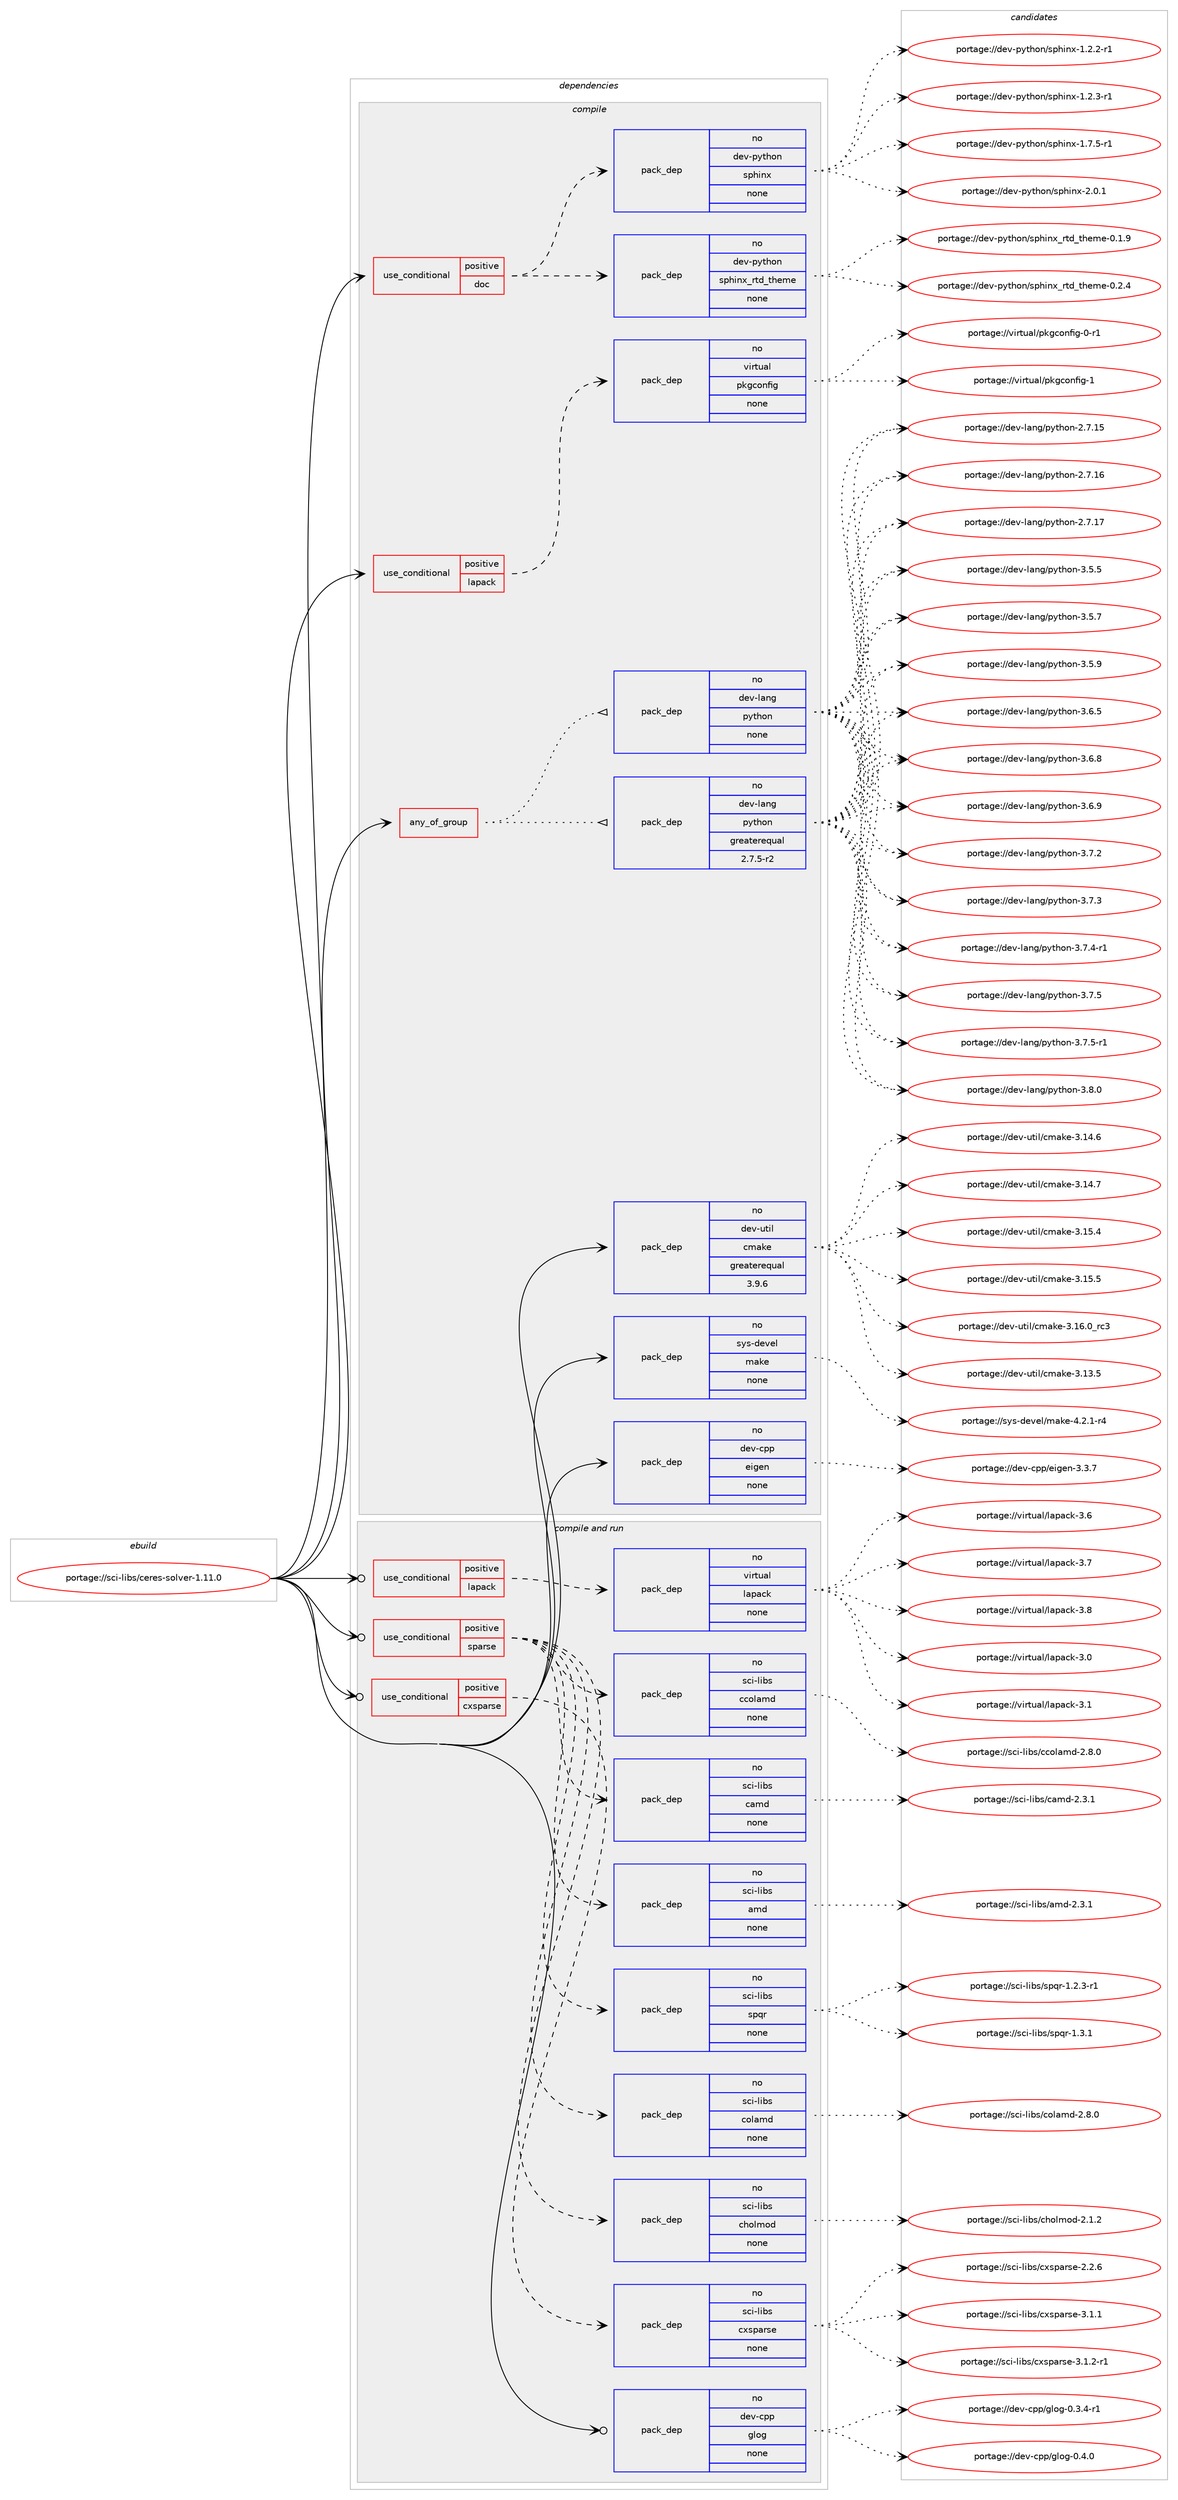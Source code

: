 digraph prolog {

# *************
# Graph options
# *************

newrank=true;
concentrate=true;
compound=true;
graph [rankdir=LR,fontname=Helvetica,fontsize=10,ranksep=1.5];#, ranksep=2.5, nodesep=0.2];
edge  [arrowhead=vee];
node  [fontname=Helvetica,fontsize=10];

# **********
# The ebuild
# **********

subgraph cluster_leftcol {
color=gray;
rank=same;
label=<<i>ebuild</i>>;
id [label="portage://sci-libs/ceres-solver-1.11.0", color=red, width=4, href="../sci-libs/ceres-solver-1.11.0.svg"];
}

# ****************
# The dependencies
# ****************

subgraph cluster_midcol {
color=gray;
label=<<i>dependencies</i>>;
subgraph cluster_compile {
fillcolor="#eeeeee";
style=filled;
label=<<i>compile</i>>;
subgraph any6392 {
dependency388980 [label=<<TABLE BORDER="0" CELLBORDER="1" CELLSPACING="0" CELLPADDING="4"><TR><TD CELLPADDING="10">any_of_group</TD></TR></TABLE>>, shape=none, color=red];subgraph pack286172 {
dependency388981 [label=<<TABLE BORDER="0" CELLBORDER="1" CELLSPACING="0" CELLPADDING="4" WIDTH="220"><TR><TD ROWSPAN="6" CELLPADDING="30">pack_dep</TD></TR><TR><TD WIDTH="110">no</TD></TR><TR><TD>dev-lang</TD></TR><TR><TD>python</TD></TR><TR><TD>none</TD></TR><TR><TD></TD></TR></TABLE>>, shape=none, color=blue];
}
dependency388980:e -> dependency388981:w [weight=20,style="dotted",arrowhead="oinv"];
subgraph pack286173 {
dependency388982 [label=<<TABLE BORDER="0" CELLBORDER="1" CELLSPACING="0" CELLPADDING="4" WIDTH="220"><TR><TD ROWSPAN="6" CELLPADDING="30">pack_dep</TD></TR><TR><TD WIDTH="110">no</TD></TR><TR><TD>dev-lang</TD></TR><TR><TD>python</TD></TR><TR><TD>greaterequal</TD></TR><TR><TD>2.7.5-r2</TD></TR></TABLE>>, shape=none, color=blue];
}
dependency388980:e -> dependency388982:w [weight=20,style="dotted",arrowhead="oinv"];
}
id:e -> dependency388980:w [weight=20,style="solid",arrowhead="vee"];
subgraph cond96212 {
dependency388983 [label=<<TABLE BORDER="0" CELLBORDER="1" CELLSPACING="0" CELLPADDING="4"><TR><TD ROWSPAN="3" CELLPADDING="10">use_conditional</TD></TR><TR><TD>positive</TD></TR><TR><TD>doc</TD></TR></TABLE>>, shape=none, color=red];
subgraph pack286174 {
dependency388984 [label=<<TABLE BORDER="0" CELLBORDER="1" CELLSPACING="0" CELLPADDING="4" WIDTH="220"><TR><TD ROWSPAN="6" CELLPADDING="30">pack_dep</TD></TR><TR><TD WIDTH="110">no</TD></TR><TR><TD>dev-python</TD></TR><TR><TD>sphinx</TD></TR><TR><TD>none</TD></TR><TR><TD></TD></TR></TABLE>>, shape=none, color=blue];
}
dependency388983:e -> dependency388984:w [weight=20,style="dashed",arrowhead="vee"];
subgraph pack286175 {
dependency388985 [label=<<TABLE BORDER="0" CELLBORDER="1" CELLSPACING="0" CELLPADDING="4" WIDTH="220"><TR><TD ROWSPAN="6" CELLPADDING="30">pack_dep</TD></TR><TR><TD WIDTH="110">no</TD></TR><TR><TD>dev-python</TD></TR><TR><TD>sphinx_rtd_theme</TD></TR><TR><TD>none</TD></TR><TR><TD></TD></TR></TABLE>>, shape=none, color=blue];
}
dependency388983:e -> dependency388985:w [weight=20,style="dashed",arrowhead="vee"];
}
id:e -> dependency388983:w [weight=20,style="solid",arrowhead="vee"];
subgraph cond96213 {
dependency388986 [label=<<TABLE BORDER="0" CELLBORDER="1" CELLSPACING="0" CELLPADDING="4"><TR><TD ROWSPAN="3" CELLPADDING="10">use_conditional</TD></TR><TR><TD>positive</TD></TR><TR><TD>lapack</TD></TR></TABLE>>, shape=none, color=red];
subgraph pack286176 {
dependency388987 [label=<<TABLE BORDER="0" CELLBORDER="1" CELLSPACING="0" CELLPADDING="4" WIDTH="220"><TR><TD ROWSPAN="6" CELLPADDING="30">pack_dep</TD></TR><TR><TD WIDTH="110">no</TD></TR><TR><TD>virtual</TD></TR><TR><TD>pkgconfig</TD></TR><TR><TD>none</TD></TR><TR><TD></TD></TR></TABLE>>, shape=none, color=blue];
}
dependency388986:e -> dependency388987:w [weight=20,style="dashed",arrowhead="vee"];
}
id:e -> dependency388986:w [weight=20,style="solid",arrowhead="vee"];
subgraph pack286177 {
dependency388988 [label=<<TABLE BORDER="0" CELLBORDER="1" CELLSPACING="0" CELLPADDING="4" WIDTH="220"><TR><TD ROWSPAN="6" CELLPADDING="30">pack_dep</TD></TR><TR><TD WIDTH="110">no</TD></TR><TR><TD>dev-cpp</TD></TR><TR><TD>eigen</TD></TR><TR><TD>none</TD></TR><TR><TD></TD></TR></TABLE>>, shape=none, color=blue];
}
id:e -> dependency388988:w [weight=20,style="solid",arrowhead="vee"];
subgraph pack286178 {
dependency388989 [label=<<TABLE BORDER="0" CELLBORDER="1" CELLSPACING="0" CELLPADDING="4" WIDTH="220"><TR><TD ROWSPAN="6" CELLPADDING="30">pack_dep</TD></TR><TR><TD WIDTH="110">no</TD></TR><TR><TD>dev-util</TD></TR><TR><TD>cmake</TD></TR><TR><TD>greaterequal</TD></TR><TR><TD>3.9.6</TD></TR></TABLE>>, shape=none, color=blue];
}
id:e -> dependency388989:w [weight=20,style="solid",arrowhead="vee"];
subgraph pack286179 {
dependency388990 [label=<<TABLE BORDER="0" CELLBORDER="1" CELLSPACING="0" CELLPADDING="4" WIDTH="220"><TR><TD ROWSPAN="6" CELLPADDING="30">pack_dep</TD></TR><TR><TD WIDTH="110">no</TD></TR><TR><TD>sys-devel</TD></TR><TR><TD>make</TD></TR><TR><TD>none</TD></TR><TR><TD></TD></TR></TABLE>>, shape=none, color=blue];
}
id:e -> dependency388990:w [weight=20,style="solid",arrowhead="vee"];
}
subgraph cluster_compileandrun {
fillcolor="#eeeeee";
style=filled;
label=<<i>compile and run</i>>;
subgraph cond96214 {
dependency388991 [label=<<TABLE BORDER="0" CELLBORDER="1" CELLSPACING="0" CELLPADDING="4"><TR><TD ROWSPAN="3" CELLPADDING="10">use_conditional</TD></TR><TR><TD>positive</TD></TR><TR><TD>cxsparse</TD></TR></TABLE>>, shape=none, color=red];
subgraph pack286180 {
dependency388992 [label=<<TABLE BORDER="0" CELLBORDER="1" CELLSPACING="0" CELLPADDING="4" WIDTH="220"><TR><TD ROWSPAN="6" CELLPADDING="30">pack_dep</TD></TR><TR><TD WIDTH="110">no</TD></TR><TR><TD>sci-libs</TD></TR><TR><TD>cxsparse</TD></TR><TR><TD>none</TD></TR><TR><TD></TD></TR></TABLE>>, shape=none, color=blue];
}
dependency388991:e -> dependency388992:w [weight=20,style="dashed",arrowhead="vee"];
}
id:e -> dependency388991:w [weight=20,style="solid",arrowhead="odotvee"];
subgraph cond96215 {
dependency388993 [label=<<TABLE BORDER="0" CELLBORDER="1" CELLSPACING="0" CELLPADDING="4"><TR><TD ROWSPAN="3" CELLPADDING="10">use_conditional</TD></TR><TR><TD>positive</TD></TR><TR><TD>lapack</TD></TR></TABLE>>, shape=none, color=red];
subgraph pack286181 {
dependency388994 [label=<<TABLE BORDER="0" CELLBORDER="1" CELLSPACING="0" CELLPADDING="4" WIDTH="220"><TR><TD ROWSPAN="6" CELLPADDING="30">pack_dep</TD></TR><TR><TD WIDTH="110">no</TD></TR><TR><TD>virtual</TD></TR><TR><TD>lapack</TD></TR><TR><TD>none</TD></TR><TR><TD></TD></TR></TABLE>>, shape=none, color=blue];
}
dependency388993:e -> dependency388994:w [weight=20,style="dashed",arrowhead="vee"];
}
id:e -> dependency388993:w [weight=20,style="solid",arrowhead="odotvee"];
subgraph cond96216 {
dependency388995 [label=<<TABLE BORDER="0" CELLBORDER="1" CELLSPACING="0" CELLPADDING="4"><TR><TD ROWSPAN="3" CELLPADDING="10">use_conditional</TD></TR><TR><TD>positive</TD></TR><TR><TD>sparse</TD></TR></TABLE>>, shape=none, color=red];
subgraph pack286182 {
dependency388996 [label=<<TABLE BORDER="0" CELLBORDER="1" CELLSPACING="0" CELLPADDING="4" WIDTH="220"><TR><TD ROWSPAN="6" CELLPADDING="30">pack_dep</TD></TR><TR><TD WIDTH="110">no</TD></TR><TR><TD>sci-libs</TD></TR><TR><TD>amd</TD></TR><TR><TD>none</TD></TR><TR><TD></TD></TR></TABLE>>, shape=none, color=blue];
}
dependency388995:e -> dependency388996:w [weight=20,style="dashed",arrowhead="vee"];
subgraph pack286183 {
dependency388997 [label=<<TABLE BORDER="0" CELLBORDER="1" CELLSPACING="0" CELLPADDING="4" WIDTH="220"><TR><TD ROWSPAN="6" CELLPADDING="30">pack_dep</TD></TR><TR><TD WIDTH="110">no</TD></TR><TR><TD>sci-libs</TD></TR><TR><TD>camd</TD></TR><TR><TD>none</TD></TR><TR><TD></TD></TR></TABLE>>, shape=none, color=blue];
}
dependency388995:e -> dependency388997:w [weight=20,style="dashed",arrowhead="vee"];
subgraph pack286184 {
dependency388998 [label=<<TABLE BORDER="0" CELLBORDER="1" CELLSPACING="0" CELLPADDING="4" WIDTH="220"><TR><TD ROWSPAN="6" CELLPADDING="30">pack_dep</TD></TR><TR><TD WIDTH="110">no</TD></TR><TR><TD>sci-libs</TD></TR><TR><TD>ccolamd</TD></TR><TR><TD>none</TD></TR><TR><TD></TD></TR></TABLE>>, shape=none, color=blue];
}
dependency388995:e -> dependency388998:w [weight=20,style="dashed",arrowhead="vee"];
subgraph pack286185 {
dependency388999 [label=<<TABLE BORDER="0" CELLBORDER="1" CELLSPACING="0" CELLPADDING="4" WIDTH="220"><TR><TD ROWSPAN="6" CELLPADDING="30">pack_dep</TD></TR><TR><TD WIDTH="110">no</TD></TR><TR><TD>sci-libs</TD></TR><TR><TD>cholmod</TD></TR><TR><TD>none</TD></TR><TR><TD></TD></TR></TABLE>>, shape=none, color=blue];
}
dependency388995:e -> dependency388999:w [weight=20,style="dashed",arrowhead="vee"];
subgraph pack286186 {
dependency389000 [label=<<TABLE BORDER="0" CELLBORDER="1" CELLSPACING="0" CELLPADDING="4" WIDTH="220"><TR><TD ROWSPAN="6" CELLPADDING="30">pack_dep</TD></TR><TR><TD WIDTH="110">no</TD></TR><TR><TD>sci-libs</TD></TR><TR><TD>colamd</TD></TR><TR><TD>none</TD></TR><TR><TD></TD></TR></TABLE>>, shape=none, color=blue];
}
dependency388995:e -> dependency389000:w [weight=20,style="dashed",arrowhead="vee"];
subgraph pack286187 {
dependency389001 [label=<<TABLE BORDER="0" CELLBORDER="1" CELLSPACING="0" CELLPADDING="4" WIDTH="220"><TR><TD ROWSPAN="6" CELLPADDING="30">pack_dep</TD></TR><TR><TD WIDTH="110">no</TD></TR><TR><TD>sci-libs</TD></TR><TR><TD>spqr</TD></TR><TR><TD>none</TD></TR><TR><TD></TD></TR></TABLE>>, shape=none, color=blue];
}
dependency388995:e -> dependency389001:w [weight=20,style="dashed",arrowhead="vee"];
}
id:e -> dependency388995:w [weight=20,style="solid",arrowhead="odotvee"];
subgraph pack286188 {
dependency389002 [label=<<TABLE BORDER="0" CELLBORDER="1" CELLSPACING="0" CELLPADDING="4" WIDTH="220"><TR><TD ROWSPAN="6" CELLPADDING="30">pack_dep</TD></TR><TR><TD WIDTH="110">no</TD></TR><TR><TD>dev-cpp</TD></TR><TR><TD>glog</TD></TR><TR><TD>none</TD></TR><TR><TD></TD></TR></TABLE>>, shape=none, color=blue];
}
id:e -> dependency389002:w [weight=20,style="solid",arrowhead="odotvee"];
}
subgraph cluster_run {
fillcolor="#eeeeee";
style=filled;
label=<<i>run</i>>;
}
}

# **************
# The candidates
# **************

subgraph cluster_choices {
rank=same;
color=gray;
label=<<i>candidates</i>>;

subgraph choice286172 {
color=black;
nodesep=1;
choiceportage10010111845108971101034711212111610411111045504655464953 [label="portage://dev-lang/python-2.7.15", color=red, width=4,href="../dev-lang/python-2.7.15.svg"];
choiceportage10010111845108971101034711212111610411111045504655464954 [label="portage://dev-lang/python-2.7.16", color=red, width=4,href="../dev-lang/python-2.7.16.svg"];
choiceportage10010111845108971101034711212111610411111045504655464955 [label="portage://dev-lang/python-2.7.17", color=red, width=4,href="../dev-lang/python-2.7.17.svg"];
choiceportage100101118451089711010347112121116104111110455146534653 [label="portage://dev-lang/python-3.5.5", color=red, width=4,href="../dev-lang/python-3.5.5.svg"];
choiceportage100101118451089711010347112121116104111110455146534655 [label="portage://dev-lang/python-3.5.7", color=red, width=4,href="../dev-lang/python-3.5.7.svg"];
choiceportage100101118451089711010347112121116104111110455146534657 [label="portage://dev-lang/python-3.5.9", color=red, width=4,href="../dev-lang/python-3.5.9.svg"];
choiceportage100101118451089711010347112121116104111110455146544653 [label="portage://dev-lang/python-3.6.5", color=red, width=4,href="../dev-lang/python-3.6.5.svg"];
choiceportage100101118451089711010347112121116104111110455146544656 [label="portage://dev-lang/python-3.6.8", color=red, width=4,href="../dev-lang/python-3.6.8.svg"];
choiceportage100101118451089711010347112121116104111110455146544657 [label="portage://dev-lang/python-3.6.9", color=red, width=4,href="../dev-lang/python-3.6.9.svg"];
choiceportage100101118451089711010347112121116104111110455146554650 [label="portage://dev-lang/python-3.7.2", color=red, width=4,href="../dev-lang/python-3.7.2.svg"];
choiceportage100101118451089711010347112121116104111110455146554651 [label="portage://dev-lang/python-3.7.3", color=red, width=4,href="../dev-lang/python-3.7.3.svg"];
choiceportage1001011184510897110103471121211161041111104551465546524511449 [label="portage://dev-lang/python-3.7.4-r1", color=red, width=4,href="../dev-lang/python-3.7.4-r1.svg"];
choiceportage100101118451089711010347112121116104111110455146554653 [label="portage://dev-lang/python-3.7.5", color=red, width=4,href="../dev-lang/python-3.7.5.svg"];
choiceportage1001011184510897110103471121211161041111104551465546534511449 [label="portage://dev-lang/python-3.7.5-r1", color=red, width=4,href="../dev-lang/python-3.7.5-r1.svg"];
choiceportage100101118451089711010347112121116104111110455146564648 [label="portage://dev-lang/python-3.8.0", color=red, width=4,href="../dev-lang/python-3.8.0.svg"];
dependency388981:e -> choiceportage10010111845108971101034711212111610411111045504655464953:w [style=dotted,weight="100"];
dependency388981:e -> choiceportage10010111845108971101034711212111610411111045504655464954:w [style=dotted,weight="100"];
dependency388981:e -> choiceportage10010111845108971101034711212111610411111045504655464955:w [style=dotted,weight="100"];
dependency388981:e -> choiceportage100101118451089711010347112121116104111110455146534653:w [style=dotted,weight="100"];
dependency388981:e -> choiceportage100101118451089711010347112121116104111110455146534655:w [style=dotted,weight="100"];
dependency388981:e -> choiceportage100101118451089711010347112121116104111110455146534657:w [style=dotted,weight="100"];
dependency388981:e -> choiceportage100101118451089711010347112121116104111110455146544653:w [style=dotted,weight="100"];
dependency388981:e -> choiceportage100101118451089711010347112121116104111110455146544656:w [style=dotted,weight="100"];
dependency388981:e -> choiceportage100101118451089711010347112121116104111110455146544657:w [style=dotted,weight="100"];
dependency388981:e -> choiceportage100101118451089711010347112121116104111110455146554650:w [style=dotted,weight="100"];
dependency388981:e -> choiceportage100101118451089711010347112121116104111110455146554651:w [style=dotted,weight="100"];
dependency388981:e -> choiceportage1001011184510897110103471121211161041111104551465546524511449:w [style=dotted,weight="100"];
dependency388981:e -> choiceportage100101118451089711010347112121116104111110455146554653:w [style=dotted,weight="100"];
dependency388981:e -> choiceportage1001011184510897110103471121211161041111104551465546534511449:w [style=dotted,weight="100"];
dependency388981:e -> choiceportage100101118451089711010347112121116104111110455146564648:w [style=dotted,weight="100"];
}
subgraph choice286173 {
color=black;
nodesep=1;
choiceportage10010111845108971101034711212111610411111045504655464953 [label="portage://dev-lang/python-2.7.15", color=red, width=4,href="../dev-lang/python-2.7.15.svg"];
choiceportage10010111845108971101034711212111610411111045504655464954 [label="portage://dev-lang/python-2.7.16", color=red, width=4,href="../dev-lang/python-2.7.16.svg"];
choiceportage10010111845108971101034711212111610411111045504655464955 [label="portage://dev-lang/python-2.7.17", color=red, width=4,href="../dev-lang/python-2.7.17.svg"];
choiceportage100101118451089711010347112121116104111110455146534653 [label="portage://dev-lang/python-3.5.5", color=red, width=4,href="../dev-lang/python-3.5.5.svg"];
choiceportage100101118451089711010347112121116104111110455146534655 [label="portage://dev-lang/python-3.5.7", color=red, width=4,href="../dev-lang/python-3.5.7.svg"];
choiceportage100101118451089711010347112121116104111110455146534657 [label="portage://dev-lang/python-3.5.9", color=red, width=4,href="../dev-lang/python-3.5.9.svg"];
choiceportage100101118451089711010347112121116104111110455146544653 [label="portage://dev-lang/python-3.6.5", color=red, width=4,href="../dev-lang/python-3.6.5.svg"];
choiceportage100101118451089711010347112121116104111110455146544656 [label="portage://dev-lang/python-3.6.8", color=red, width=4,href="../dev-lang/python-3.6.8.svg"];
choiceportage100101118451089711010347112121116104111110455146544657 [label="portage://dev-lang/python-3.6.9", color=red, width=4,href="../dev-lang/python-3.6.9.svg"];
choiceportage100101118451089711010347112121116104111110455146554650 [label="portage://dev-lang/python-3.7.2", color=red, width=4,href="../dev-lang/python-3.7.2.svg"];
choiceportage100101118451089711010347112121116104111110455146554651 [label="portage://dev-lang/python-3.7.3", color=red, width=4,href="../dev-lang/python-3.7.3.svg"];
choiceportage1001011184510897110103471121211161041111104551465546524511449 [label="portage://dev-lang/python-3.7.4-r1", color=red, width=4,href="../dev-lang/python-3.7.4-r1.svg"];
choiceportage100101118451089711010347112121116104111110455146554653 [label="portage://dev-lang/python-3.7.5", color=red, width=4,href="../dev-lang/python-3.7.5.svg"];
choiceportage1001011184510897110103471121211161041111104551465546534511449 [label="portage://dev-lang/python-3.7.5-r1", color=red, width=4,href="../dev-lang/python-3.7.5-r1.svg"];
choiceportage100101118451089711010347112121116104111110455146564648 [label="portage://dev-lang/python-3.8.0", color=red, width=4,href="../dev-lang/python-3.8.0.svg"];
dependency388982:e -> choiceportage10010111845108971101034711212111610411111045504655464953:w [style=dotted,weight="100"];
dependency388982:e -> choiceportage10010111845108971101034711212111610411111045504655464954:w [style=dotted,weight="100"];
dependency388982:e -> choiceportage10010111845108971101034711212111610411111045504655464955:w [style=dotted,weight="100"];
dependency388982:e -> choiceportage100101118451089711010347112121116104111110455146534653:w [style=dotted,weight="100"];
dependency388982:e -> choiceportage100101118451089711010347112121116104111110455146534655:w [style=dotted,weight="100"];
dependency388982:e -> choiceportage100101118451089711010347112121116104111110455146534657:w [style=dotted,weight="100"];
dependency388982:e -> choiceportage100101118451089711010347112121116104111110455146544653:w [style=dotted,weight="100"];
dependency388982:e -> choiceportage100101118451089711010347112121116104111110455146544656:w [style=dotted,weight="100"];
dependency388982:e -> choiceportage100101118451089711010347112121116104111110455146544657:w [style=dotted,weight="100"];
dependency388982:e -> choiceportage100101118451089711010347112121116104111110455146554650:w [style=dotted,weight="100"];
dependency388982:e -> choiceportage100101118451089711010347112121116104111110455146554651:w [style=dotted,weight="100"];
dependency388982:e -> choiceportage1001011184510897110103471121211161041111104551465546524511449:w [style=dotted,weight="100"];
dependency388982:e -> choiceportage100101118451089711010347112121116104111110455146554653:w [style=dotted,weight="100"];
dependency388982:e -> choiceportage1001011184510897110103471121211161041111104551465546534511449:w [style=dotted,weight="100"];
dependency388982:e -> choiceportage100101118451089711010347112121116104111110455146564648:w [style=dotted,weight="100"];
}
subgraph choice286174 {
color=black;
nodesep=1;
choiceportage10010111845112121116104111110471151121041051101204549465046504511449 [label="portage://dev-python/sphinx-1.2.2-r1", color=red, width=4,href="../dev-python/sphinx-1.2.2-r1.svg"];
choiceportage10010111845112121116104111110471151121041051101204549465046514511449 [label="portage://dev-python/sphinx-1.2.3-r1", color=red, width=4,href="../dev-python/sphinx-1.2.3-r1.svg"];
choiceportage10010111845112121116104111110471151121041051101204549465546534511449 [label="portage://dev-python/sphinx-1.7.5-r1", color=red, width=4,href="../dev-python/sphinx-1.7.5-r1.svg"];
choiceportage1001011184511212111610411111047115112104105110120455046484649 [label="portage://dev-python/sphinx-2.0.1", color=red, width=4,href="../dev-python/sphinx-2.0.1.svg"];
dependency388984:e -> choiceportage10010111845112121116104111110471151121041051101204549465046504511449:w [style=dotted,weight="100"];
dependency388984:e -> choiceportage10010111845112121116104111110471151121041051101204549465046514511449:w [style=dotted,weight="100"];
dependency388984:e -> choiceportage10010111845112121116104111110471151121041051101204549465546534511449:w [style=dotted,weight="100"];
dependency388984:e -> choiceportage1001011184511212111610411111047115112104105110120455046484649:w [style=dotted,weight="100"];
}
subgraph choice286175 {
color=black;
nodesep=1;
choiceportage10010111845112121116104111110471151121041051101209511411610095116104101109101454846494657 [label="portage://dev-python/sphinx_rtd_theme-0.1.9", color=red, width=4,href="../dev-python/sphinx_rtd_theme-0.1.9.svg"];
choiceportage10010111845112121116104111110471151121041051101209511411610095116104101109101454846504652 [label="portage://dev-python/sphinx_rtd_theme-0.2.4", color=red, width=4,href="../dev-python/sphinx_rtd_theme-0.2.4.svg"];
dependency388985:e -> choiceportage10010111845112121116104111110471151121041051101209511411610095116104101109101454846494657:w [style=dotted,weight="100"];
dependency388985:e -> choiceportage10010111845112121116104111110471151121041051101209511411610095116104101109101454846504652:w [style=dotted,weight="100"];
}
subgraph choice286176 {
color=black;
nodesep=1;
choiceportage11810511411611797108471121071039911111010210510345484511449 [label="portage://virtual/pkgconfig-0-r1", color=red, width=4,href="../virtual/pkgconfig-0-r1.svg"];
choiceportage1181051141161179710847112107103991111101021051034549 [label="portage://virtual/pkgconfig-1", color=red, width=4,href="../virtual/pkgconfig-1.svg"];
dependency388987:e -> choiceportage11810511411611797108471121071039911111010210510345484511449:w [style=dotted,weight="100"];
dependency388987:e -> choiceportage1181051141161179710847112107103991111101021051034549:w [style=dotted,weight="100"];
}
subgraph choice286177 {
color=black;
nodesep=1;
choiceportage100101118459911211247101105103101110455146514655 [label="portage://dev-cpp/eigen-3.3.7", color=red, width=4,href="../dev-cpp/eigen-3.3.7.svg"];
dependency388988:e -> choiceportage100101118459911211247101105103101110455146514655:w [style=dotted,weight="100"];
}
subgraph choice286178 {
color=black;
nodesep=1;
choiceportage1001011184511711610510847991099710710145514649514653 [label="portage://dev-util/cmake-3.13.5", color=red, width=4,href="../dev-util/cmake-3.13.5.svg"];
choiceportage1001011184511711610510847991099710710145514649524654 [label="portage://dev-util/cmake-3.14.6", color=red, width=4,href="../dev-util/cmake-3.14.6.svg"];
choiceportage1001011184511711610510847991099710710145514649524655 [label="portage://dev-util/cmake-3.14.7", color=red, width=4,href="../dev-util/cmake-3.14.7.svg"];
choiceportage1001011184511711610510847991099710710145514649534652 [label="portage://dev-util/cmake-3.15.4", color=red, width=4,href="../dev-util/cmake-3.15.4.svg"];
choiceportage1001011184511711610510847991099710710145514649534653 [label="portage://dev-util/cmake-3.15.5", color=red, width=4,href="../dev-util/cmake-3.15.5.svg"];
choiceportage1001011184511711610510847991099710710145514649544648951149951 [label="portage://dev-util/cmake-3.16.0_rc3", color=red, width=4,href="../dev-util/cmake-3.16.0_rc3.svg"];
dependency388989:e -> choiceportage1001011184511711610510847991099710710145514649514653:w [style=dotted,weight="100"];
dependency388989:e -> choiceportage1001011184511711610510847991099710710145514649524654:w [style=dotted,weight="100"];
dependency388989:e -> choiceportage1001011184511711610510847991099710710145514649524655:w [style=dotted,weight="100"];
dependency388989:e -> choiceportage1001011184511711610510847991099710710145514649534652:w [style=dotted,weight="100"];
dependency388989:e -> choiceportage1001011184511711610510847991099710710145514649534653:w [style=dotted,weight="100"];
dependency388989:e -> choiceportage1001011184511711610510847991099710710145514649544648951149951:w [style=dotted,weight="100"];
}
subgraph choice286179 {
color=black;
nodesep=1;
choiceportage1151211154510010111810110847109971071014552465046494511452 [label="portage://sys-devel/make-4.2.1-r4", color=red, width=4,href="../sys-devel/make-4.2.1-r4.svg"];
dependency388990:e -> choiceportage1151211154510010111810110847109971071014552465046494511452:w [style=dotted,weight="100"];
}
subgraph choice286180 {
color=black;
nodesep=1;
choiceportage115991054510810598115479912011511297114115101455046504654 [label="portage://sci-libs/cxsparse-2.2.6", color=red, width=4,href="../sci-libs/cxsparse-2.2.6.svg"];
choiceportage115991054510810598115479912011511297114115101455146494649 [label="portage://sci-libs/cxsparse-3.1.1", color=red, width=4,href="../sci-libs/cxsparse-3.1.1.svg"];
choiceportage1159910545108105981154799120115112971141151014551464946504511449 [label="portage://sci-libs/cxsparse-3.1.2-r1", color=red, width=4,href="../sci-libs/cxsparse-3.1.2-r1.svg"];
dependency388992:e -> choiceportage115991054510810598115479912011511297114115101455046504654:w [style=dotted,weight="100"];
dependency388992:e -> choiceportage115991054510810598115479912011511297114115101455146494649:w [style=dotted,weight="100"];
dependency388992:e -> choiceportage1159910545108105981154799120115112971141151014551464946504511449:w [style=dotted,weight="100"];
}
subgraph choice286181 {
color=black;
nodesep=1;
choiceportage118105114116117971084710897112979910745514648 [label="portage://virtual/lapack-3.0", color=red, width=4,href="../virtual/lapack-3.0.svg"];
choiceportage118105114116117971084710897112979910745514649 [label="portage://virtual/lapack-3.1", color=red, width=4,href="../virtual/lapack-3.1.svg"];
choiceportage118105114116117971084710897112979910745514654 [label="portage://virtual/lapack-3.6", color=red, width=4,href="../virtual/lapack-3.6.svg"];
choiceportage118105114116117971084710897112979910745514655 [label="portage://virtual/lapack-3.7", color=red, width=4,href="../virtual/lapack-3.7.svg"];
choiceportage118105114116117971084710897112979910745514656 [label="portage://virtual/lapack-3.8", color=red, width=4,href="../virtual/lapack-3.8.svg"];
dependency388994:e -> choiceportage118105114116117971084710897112979910745514648:w [style=dotted,weight="100"];
dependency388994:e -> choiceportage118105114116117971084710897112979910745514649:w [style=dotted,weight="100"];
dependency388994:e -> choiceportage118105114116117971084710897112979910745514654:w [style=dotted,weight="100"];
dependency388994:e -> choiceportage118105114116117971084710897112979910745514655:w [style=dotted,weight="100"];
dependency388994:e -> choiceportage118105114116117971084710897112979910745514656:w [style=dotted,weight="100"];
}
subgraph choice286182 {
color=black;
nodesep=1;
choiceportage1159910545108105981154797109100455046514649 [label="portage://sci-libs/amd-2.3.1", color=red, width=4,href="../sci-libs/amd-2.3.1.svg"];
dependency388996:e -> choiceportage1159910545108105981154797109100455046514649:w [style=dotted,weight="100"];
}
subgraph choice286183 {
color=black;
nodesep=1;
choiceportage115991054510810598115479997109100455046514649 [label="portage://sci-libs/camd-2.3.1", color=red, width=4,href="../sci-libs/camd-2.3.1.svg"];
dependency388997:e -> choiceportage115991054510810598115479997109100455046514649:w [style=dotted,weight="100"];
}
subgraph choice286184 {
color=black;
nodesep=1;
choiceportage11599105451081059811547999911110897109100455046564648 [label="portage://sci-libs/ccolamd-2.8.0", color=red, width=4,href="../sci-libs/ccolamd-2.8.0.svg"];
dependency388998:e -> choiceportage11599105451081059811547999911110897109100455046564648:w [style=dotted,weight="100"];
}
subgraph choice286185 {
color=black;
nodesep=1;
choiceportage1159910545108105981154799104111108109111100455046494650 [label="portage://sci-libs/cholmod-2.1.2", color=red, width=4,href="../sci-libs/cholmod-2.1.2.svg"];
dependency388999:e -> choiceportage1159910545108105981154799104111108109111100455046494650:w [style=dotted,weight="100"];
}
subgraph choice286186 {
color=black;
nodesep=1;
choiceportage115991054510810598115479911110897109100455046564648 [label="portage://sci-libs/colamd-2.8.0", color=red, width=4,href="../sci-libs/colamd-2.8.0.svg"];
dependency389000:e -> choiceportage115991054510810598115479911110897109100455046564648:w [style=dotted,weight="100"];
}
subgraph choice286187 {
color=black;
nodesep=1;
choiceportage115991054510810598115471151121131144549465046514511449 [label="portage://sci-libs/spqr-1.2.3-r1", color=red, width=4,href="../sci-libs/spqr-1.2.3-r1.svg"];
choiceportage11599105451081059811547115112113114454946514649 [label="portage://sci-libs/spqr-1.3.1", color=red, width=4,href="../sci-libs/spqr-1.3.1.svg"];
dependency389001:e -> choiceportage115991054510810598115471151121131144549465046514511449:w [style=dotted,weight="100"];
dependency389001:e -> choiceportage11599105451081059811547115112113114454946514649:w [style=dotted,weight="100"];
}
subgraph choice286188 {
color=black;
nodesep=1;
choiceportage1001011184599112112471031081111034548465146524511449 [label="portage://dev-cpp/glog-0.3.4-r1", color=red, width=4,href="../dev-cpp/glog-0.3.4-r1.svg"];
choiceportage100101118459911211247103108111103454846524648 [label="portage://dev-cpp/glog-0.4.0", color=red, width=4,href="../dev-cpp/glog-0.4.0.svg"];
dependency389002:e -> choiceportage1001011184599112112471031081111034548465146524511449:w [style=dotted,weight="100"];
dependency389002:e -> choiceportage100101118459911211247103108111103454846524648:w [style=dotted,weight="100"];
}
}

}
